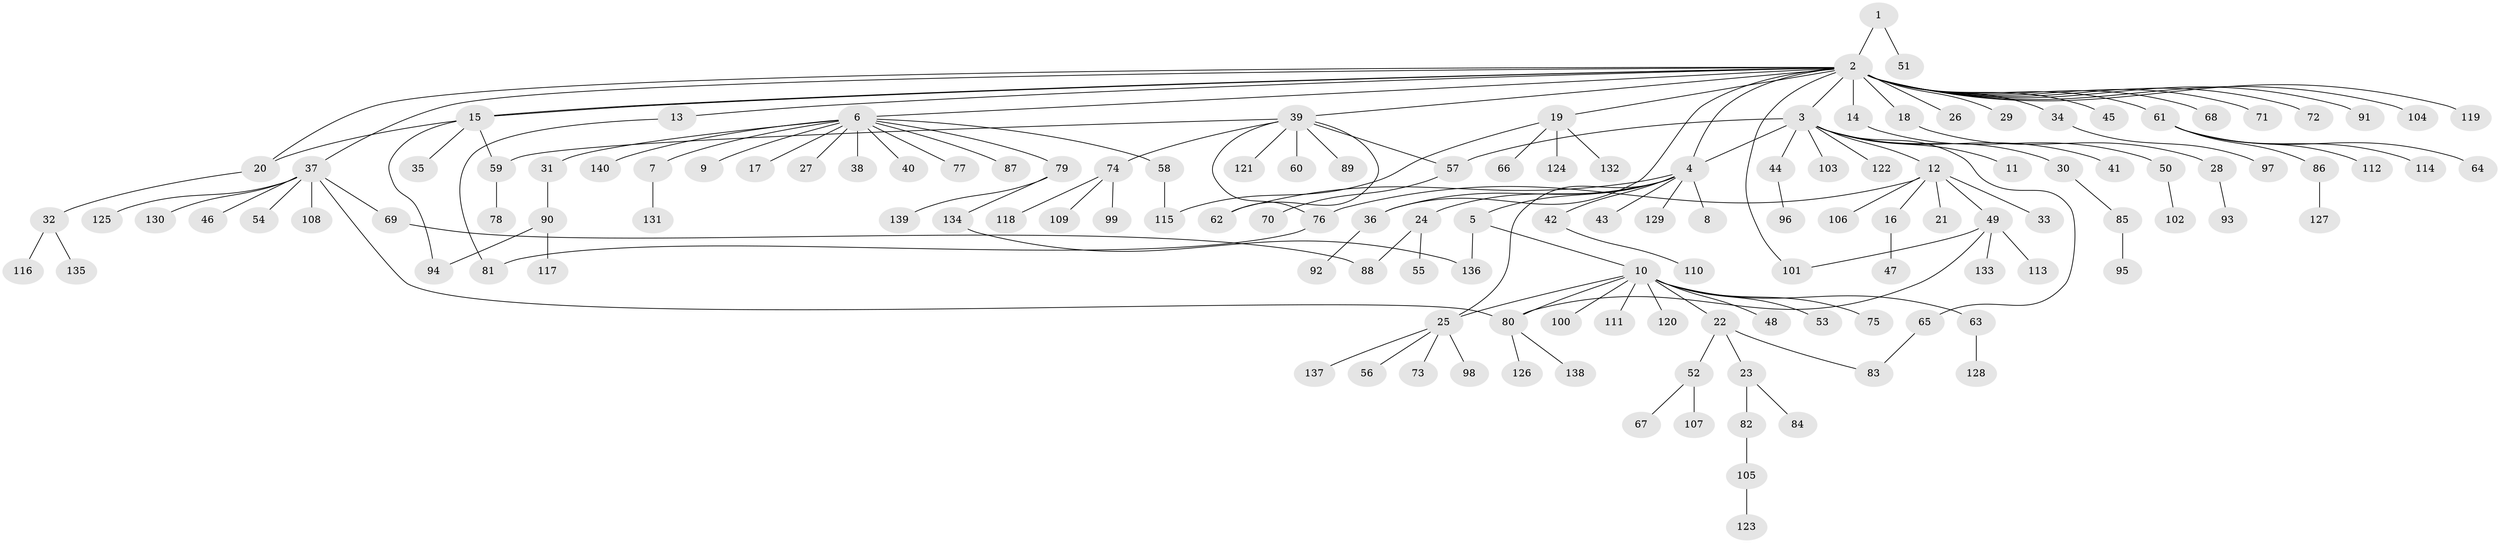 // Generated by graph-tools (version 1.1) at 2025/49/03/09/25 03:49:48]
// undirected, 140 vertices, 157 edges
graph export_dot {
graph [start="1"]
  node [color=gray90,style=filled];
  1;
  2;
  3;
  4;
  5;
  6;
  7;
  8;
  9;
  10;
  11;
  12;
  13;
  14;
  15;
  16;
  17;
  18;
  19;
  20;
  21;
  22;
  23;
  24;
  25;
  26;
  27;
  28;
  29;
  30;
  31;
  32;
  33;
  34;
  35;
  36;
  37;
  38;
  39;
  40;
  41;
  42;
  43;
  44;
  45;
  46;
  47;
  48;
  49;
  50;
  51;
  52;
  53;
  54;
  55;
  56;
  57;
  58;
  59;
  60;
  61;
  62;
  63;
  64;
  65;
  66;
  67;
  68;
  69;
  70;
  71;
  72;
  73;
  74;
  75;
  76;
  77;
  78;
  79;
  80;
  81;
  82;
  83;
  84;
  85;
  86;
  87;
  88;
  89;
  90;
  91;
  92;
  93;
  94;
  95;
  96;
  97;
  98;
  99;
  100;
  101;
  102;
  103;
  104;
  105;
  106;
  107;
  108;
  109;
  110;
  111;
  112;
  113;
  114;
  115;
  116;
  117;
  118;
  119;
  120;
  121;
  122;
  123;
  124;
  125;
  126;
  127;
  128;
  129;
  130;
  131;
  132;
  133;
  134;
  135;
  136;
  137;
  138;
  139;
  140;
  1 -- 2;
  1 -- 51;
  2 -- 3;
  2 -- 4;
  2 -- 6;
  2 -- 13;
  2 -- 14;
  2 -- 15;
  2 -- 15;
  2 -- 18;
  2 -- 19;
  2 -- 20;
  2 -- 26;
  2 -- 29;
  2 -- 34;
  2 -- 36;
  2 -- 37;
  2 -- 39;
  2 -- 45;
  2 -- 61;
  2 -- 68;
  2 -- 71;
  2 -- 72;
  2 -- 91;
  2 -- 101;
  2 -- 104;
  2 -- 119;
  3 -- 4;
  3 -- 11;
  3 -- 12;
  3 -- 30;
  3 -- 41;
  3 -- 44;
  3 -- 57;
  3 -- 65;
  3 -- 103;
  3 -- 122;
  4 -- 5;
  4 -- 8;
  4 -- 24;
  4 -- 25;
  4 -- 36;
  4 -- 42;
  4 -- 43;
  4 -- 62;
  4 -- 129;
  5 -- 10;
  5 -- 136;
  6 -- 7;
  6 -- 9;
  6 -- 17;
  6 -- 27;
  6 -- 31;
  6 -- 38;
  6 -- 40;
  6 -- 58;
  6 -- 77;
  6 -- 79;
  6 -- 87;
  6 -- 140;
  7 -- 131;
  10 -- 22;
  10 -- 25;
  10 -- 48;
  10 -- 53;
  10 -- 63;
  10 -- 75;
  10 -- 80;
  10 -- 100;
  10 -- 111;
  10 -- 120;
  12 -- 16;
  12 -- 21;
  12 -- 33;
  12 -- 49;
  12 -- 76;
  12 -- 106;
  13 -- 81;
  14 -- 50;
  15 -- 20;
  15 -- 35;
  15 -- 59;
  15 -- 94;
  16 -- 47;
  18 -- 28;
  19 -- 66;
  19 -- 115;
  19 -- 124;
  19 -- 132;
  20 -- 32;
  22 -- 23;
  22 -- 52;
  22 -- 83;
  23 -- 82;
  23 -- 84;
  24 -- 55;
  24 -- 88;
  25 -- 56;
  25 -- 73;
  25 -- 98;
  25 -- 137;
  28 -- 93;
  30 -- 85;
  31 -- 90;
  32 -- 116;
  32 -- 135;
  34 -- 97;
  36 -- 92;
  37 -- 46;
  37 -- 54;
  37 -- 69;
  37 -- 80;
  37 -- 108;
  37 -- 125;
  37 -- 130;
  39 -- 57;
  39 -- 59;
  39 -- 60;
  39 -- 62;
  39 -- 74;
  39 -- 76;
  39 -- 89;
  39 -- 121;
  42 -- 110;
  44 -- 96;
  49 -- 80;
  49 -- 101;
  49 -- 113;
  49 -- 133;
  50 -- 102;
  52 -- 67;
  52 -- 107;
  57 -- 70;
  58 -- 115;
  59 -- 78;
  61 -- 64;
  61 -- 86;
  61 -- 112;
  61 -- 114;
  63 -- 128;
  65 -- 83;
  69 -- 88;
  74 -- 99;
  74 -- 109;
  74 -- 118;
  76 -- 81;
  79 -- 134;
  79 -- 139;
  80 -- 126;
  80 -- 138;
  82 -- 105;
  85 -- 95;
  86 -- 127;
  90 -- 94;
  90 -- 117;
  105 -- 123;
  134 -- 136;
}
